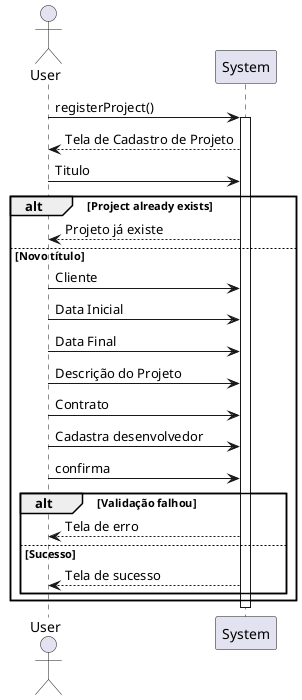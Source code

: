 @startuml
actor User
participant "System" as System

User -> System : registerProject()
activate System

System --> User : Tela de Cadastro de Projeto
User -> System : Titulo

alt Project already exists
    System --> User : Projeto já existe
else Novo título
    User -> System : Cliente
    User -> System : Data Inicial
    User -> System : Data Final
    User -> System : Descrição do Projeto
    User -> System : Contrato
    User -> System : Cadastra desenvolvedor
    User -> System : confirma

    alt Validação falhou
        System --> User : Tela de erro
    else Sucesso
        System --> User : Tela de sucesso
    end
end

deactivate System
@enduml



